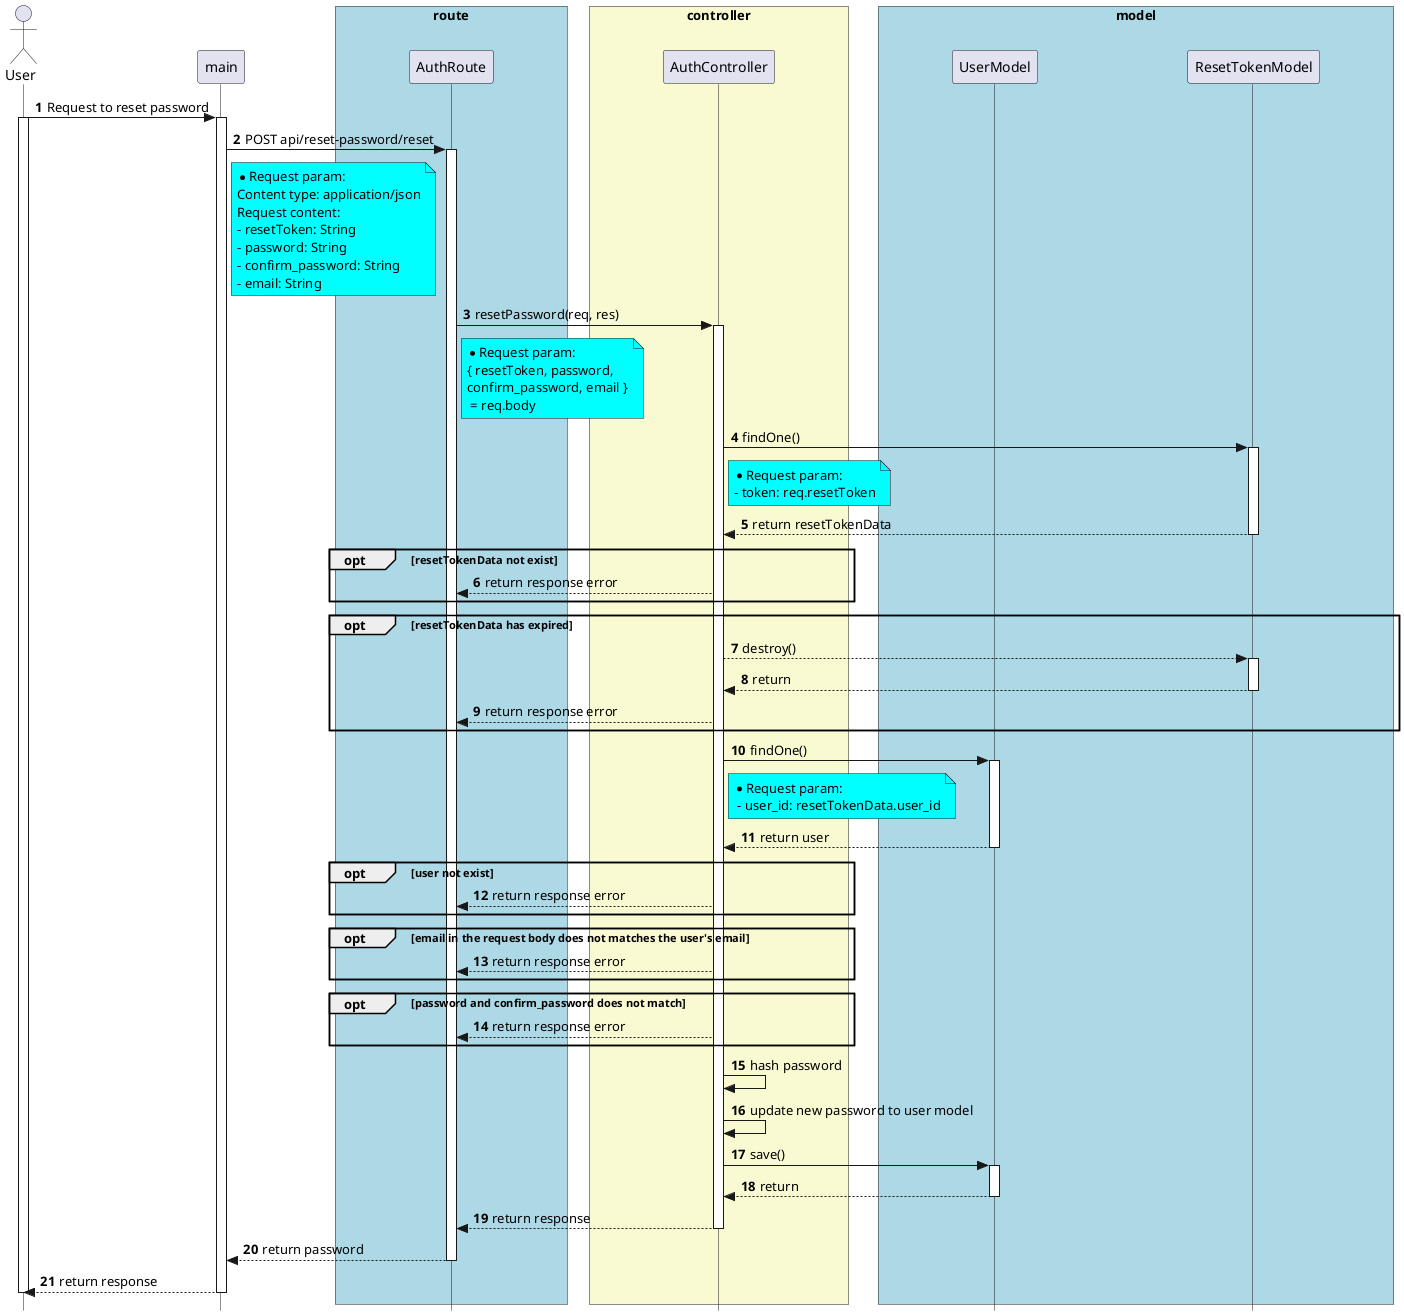 @startuml


skinparam style strictuml

skinparam lifelineStrategy solid

skinparam ParticipantPadding 70

skinparam BoxPadding 10

autonumber

actor User as User


participant main as main



box "route" #lightBlue

participant AuthRoute as AuthRoute

end box


box "controller" #LightGoldenRodYellow
participant AuthController as AuthController

end box


box "model" #lightBlue
participant UserModel as UserModel
participant ResetTokenModel as ResetTokenModel

end box


User -> main: Request to reset password
activate User
activate main

main -> AuthRoute: POST api/reset-password/reset
activate AuthRoute

note right of main #Aqua
  * Request param:
  Content type: application/json
  Request content:
  - resetToken: String
  - password: String
  - confirm_password: String
  - email: String
end note

AuthRoute -> AuthController: resetPassword(req, res)
note right of AuthRoute #Aqua
  * Request param:
  { resetToken, password,
  confirm_password, email }
   = req.body
end note
activate AuthController

AuthController -> ResetTokenModel: findOne()
note right of AuthController #Aqua
  * Request param:
  - token: req.resetToken
end note

activate ResetTokenModel

ResetTokenModel --> AuthController: return resetTokenData
deactivate ResetTokenModel
opt resetTokenData not exist
  AuthController --> AuthRoute: return response error
end

opt resetTokenData has expired
  AuthController --> ResetTokenModel: destroy()
  activate ResetTokenModel
  ResetTokenModel --> AuthController: return
  deactivate ResetTokenModel
  AuthController --> AuthRoute: return response error
end

AuthController -> UserModel: findOne()
note right of AuthController #Aqua
* Request param:
 - user_id: resetTokenData.user_id
end note
activate UserModel
UserModel --> AuthController: return user
deactivate UserModel
opt user not exist
  AuthController --> AuthRoute: return response error
end

opt email in the request body does not matches the user's email
  AuthController --> AuthRoute: return response error
end

opt password and confirm_password does not match
  AuthController --> AuthRoute: return response error
end

AuthController -> AuthController: hash password
AuthController -> AuthController: update new password to user model

AuthController -> UserModel: save()

activate UserModel

UserModel --> AuthController: return 

deactivate UserModel

AuthController --> AuthRoute: return response

deactivate AuthController

AuthRoute --> main: return password

deactivate AuthRoute

main --> User: return response

deactivate main
deactivate User




@enduml
